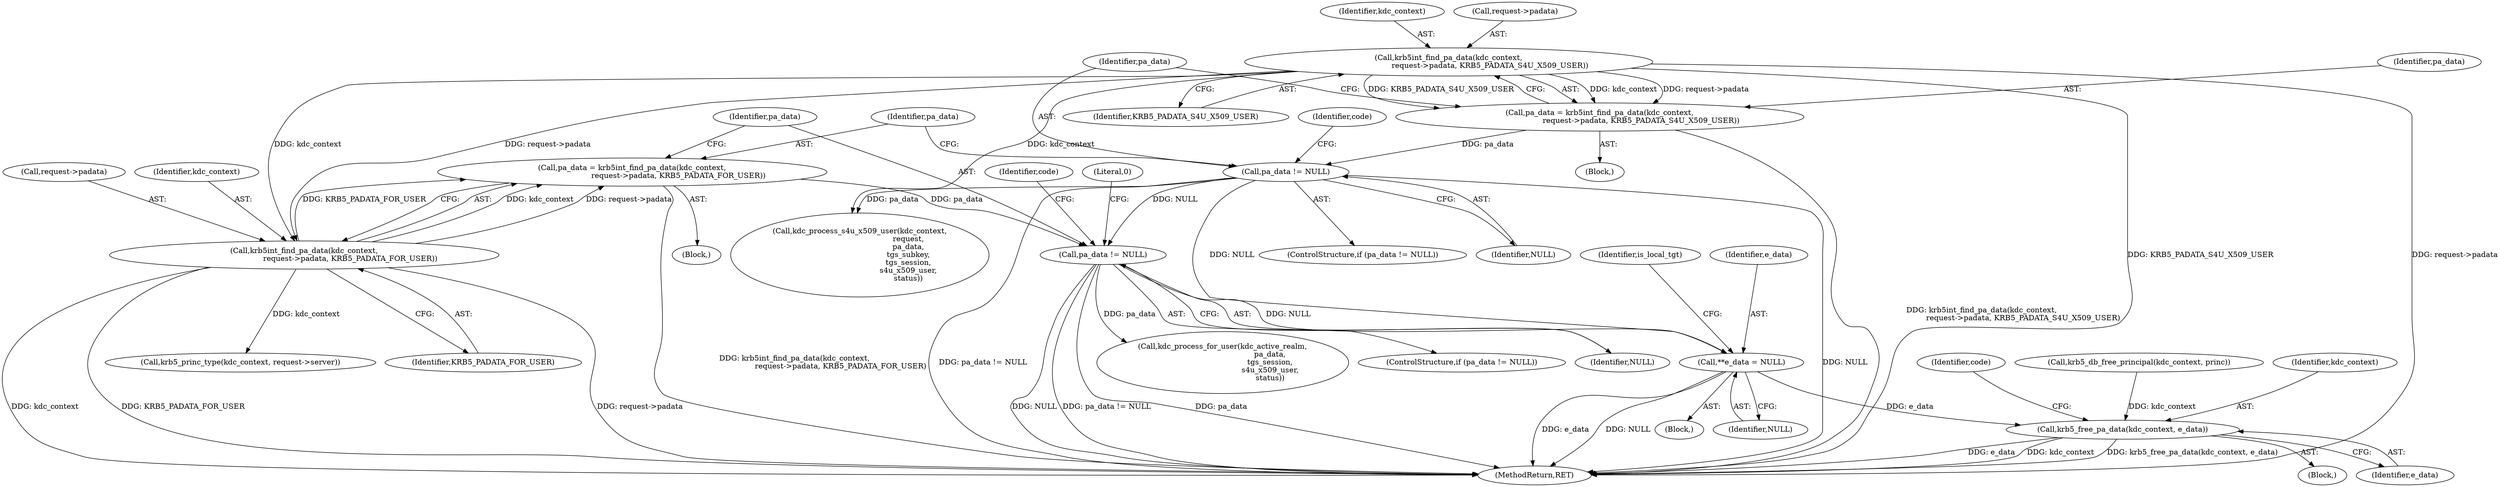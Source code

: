 digraph "0_krb5_5e6d1796106df8ba6bc1973ee0917c170d929086@pointer" {
"1000286" [label="(Call,**e_data = NULL)"];
"1000178" [label="(Call,pa_data != NULL)"];
"1000169" [label="(Call,pa_data = krb5int_find_pa_data(kdc_context,\n                                       request->padata, KRB5_PADATA_FOR_USER))"];
"1000171" [label="(Call,krb5int_find_pa_data(kdc_context,\n                                       request->padata, KRB5_PADATA_FOR_USER))"];
"1000140" [label="(Call,krb5int_find_pa_data(kdc_context,\n                                   request->padata, KRB5_PADATA_S4U_X509_USER))"];
"1000147" [label="(Call,pa_data != NULL)"];
"1000138" [label="(Call,pa_data = krb5int_find_pa_data(kdc_context,\n                                   request->padata, KRB5_PADATA_S4U_X509_USER))"];
"1000370" [label="(Call,krb5_free_pa_data(kdc_context, e_data))"];
"1000292" [label="(Identifier,is_local_tgt)"];
"1000139" [label="(Identifier,pa_data)"];
"1000370" [label="(Call,krb5_free_pa_data(kdc_context, e_data))"];
"1000198" [label="(Literal,0)"];
"1000287" [label="(Identifier,e_data)"];
"1000374" [label="(Identifier,code)"];
"1000128" [label="(Block,)"];
"1000177" [label="(ControlStructure,if (pa_data != NULL))"];
"1000367" [label="(Call,krb5_db_free_principal(kdc_context, princ))"];
"1000371" [label="(Identifier,kdc_context)"];
"1000372" [label="(Identifier,e_data)"];
"1000180" [label="(Identifier,NULL)"];
"1000141" [label="(Identifier,kdc_context)"];
"1000171" [label="(Call,krb5int_find_pa_data(kdc_context,\n                                       request->padata, KRB5_PADATA_FOR_USER))"];
"1000140" [label="(Call,krb5int_find_pa_data(kdc_context,\n                                   request->padata, KRB5_PADATA_S4U_X509_USER))"];
"1000286" [label="(Call,**e_data = NULL)"];
"1000184" [label="(Call,kdc_process_for_user(kdc_active_realm,\n                                        pa_data,\n                                        tgs_session,\n                                        s4u_x509_user,\n                                        status))"];
"1000142" [label="(Call,request->padata)"];
"1000138" [label="(Call,pa_data = krb5int_find_pa_data(kdc_context,\n                                   request->padata, KRB5_PADATA_S4U_X509_USER))"];
"1000147" [label="(Call,pa_data != NULL)"];
"1000169" [label="(Call,pa_data = krb5int_find_pa_data(kdc_context,\n                                       request->padata, KRB5_PADATA_FOR_USER))"];
"1000203" [label="(Call,krb5_princ_type(kdc_context, request->server))"];
"1000148" [label="(Identifier,pa_data)"];
"1000391" [label="(MethodReturn,RET)"];
"1000146" [label="(ControlStructure,if (pa_data != NULL))"];
"1000183" [label="(Identifier,code)"];
"1000178" [label="(Call,pa_data != NULL)"];
"1000153" [label="(Call,kdc_process_s4u_x509_user(kdc_context,\n                                         request,\n                                         pa_data,\n                                         tgs_subkey,\n                                         tgs_session,\n                                         s4u_x509_user,\n                                         status))"];
"1000168" [label="(Block,)"];
"1000149" [label="(Identifier,NULL)"];
"1000179" [label="(Identifier,pa_data)"];
"1000283" [label="(Block,)"];
"1000176" [label="(Identifier,KRB5_PADATA_FOR_USER)"];
"1000288" [label="(Identifier,NULL)"];
"1000170" [label="(Identifier,pa_data)"];
"1000152" [label="(Identifier,code)"];
"1000173" [label="(Call,request->padata)"];
"1000145" [label="(Identifier,KRB5_PADATA_S4U_X509_USER)"];
"1000172" [label="(Identifier,kdc_context)"];
"1000366" [label="(Block,)"];
"1000286" -> "1000283"  [label="AST: "];
"1000286" -> "1000288"  [label="CFG: "];
"1000287" -> "1000286"  [label="AST: "];
"1000288" -> "1000286"  [label="AST: "];
"1000292" -> "1000286"  [label="CFG: "];
"1000286" -> "1000391"  [label="DDG: e_data"];
"1000286" -> "1000391"  [label="DDG: NULL"];
"1000178" -> "1000286"  [label="DDG: NULL"];
"1000147" -> "1000286"  [label="DDG: NULL"];
"1000286" -> "1000370"  [label="DDG: e_data"];
"1000178" -> "1000177"  [label="AST: "];
"1000178" -> "1000180"  [label="CFG: "];
"1000179" -> "1000178"  [label="AST: "];
"1000180" -> "1000178"  [label="AST: "];
"1000183" -> "1000178"  [label="CFG: "];
"1000198" -> "1000178"  [label="CFG: "];
"1000178" -> "1000391"  [label="DDG: pa_data != NULL"];
"1000178" -> "1000391"  [label="DDG: pa_data"];
"1000178" -> "1000391"  [label="DDG: NULL"];
"1000169" -> "1000178"  [label="DDG: pa_data"];
"1000147" -> "1000178"  [label="DDG: NULL"];
"1000178" -> "1000184"  [label="DDG: pa_data"];
"1000169" -> "1000168"  [label="AST: "];
"1000169" -> "1000171"  [label="CFG: "];
"1000170" -> "1000169"  [label="AST: "];
"1000171" -> "1000169"  [label="AST: "];
"1000179" -> "1000169"  [label="CFG: "];
"1000169" -> "1000391"  [label="DDG: krb5int_find_pa_data(kdc_context,\n                                       request->padata, KRB5_PADATA_FOR_USER)"];
"1000171" -> "1000169"  [label="DDG: kdc_context"];
"1000171" -> "1000169"  [label="DDG: request->padata"];
"1000171" -> "1000169"  [label="DDG: KRB5_PADATA_FOR_USER"];
"1000171" -> "1000176"  [label="CFG: "];
"1000172" -> "1000171"  [label="AST: "];
"1000173" -> "1000171"  [label="AST: "];
"1000176" -> "1000171"  [label="AST: "];
"1000171" -> "1000391"  [label="DDG: kdc_context"];
"1000171" -> "1000391"  [label="DDG: KRB5_PADATA_FOR_USER"];
"1000171" -> "1000391"  [label="DDG: request->padata"];
"1000140" -> "1000171"  [label="DDG: kdc_context"];
"1000140" -> "1000171"  [label="DDG: request->padata"];
"1000171" -> "1000203"  [label="DDG: kdc_context"];
"1000140" -> "1000138"  [label="AST: "];
"1000140" -> "1000145"  [label="CFG: "];
"1000141" -> "1000140"  [label="AST: "];
"1000142" -> "1000140"  [label="AST: "];
"1000145" -> "1000140"  [label="AST: "];
"1000138" -> "1000140"  [label="CFG: "];
"1000140" -> "1000391"  [label="DDG: request->padata"];
"1000140" -> "1000391"  [label="DDG: KRB5_PADATA_S4U_X509_USER"];
"1000140" -> "1000138"  [label="DDG: kdc_context"];
"1000140" -> "1000138"  [label="DDG: request->padata"];
"1000140" -> "1000138"  [label="DDG: KRB5_PADATA_S4U_X509_USER"];
"1000140" -> "1000153"  [label="DDG: kdc_context"];
"1000147" -> "1000146"  [label="AST: "];
"1000147" -> "1000149"  [label="CFG: "];
"1000148" -> "1000147"  [label="AST: "];
"1000149" -> "1000147"  [label="AST: "];
"1000152" -> "1000147"  [label="CFG: "];
"1000170" -> "1000147"  [label="CFG: "];
"1000147" -> "1000391"  [label="DDG: NULL"];
"1000147" -> "1000391"  [label="DDG: pa_data != NULL"];
"1000138" -> "1000147"  [label="DDG: pa_data"];
"1000147" -> "1000153"  [label="DDG: pa_data"];
"1000138" -> "1000128"  [label="AST: "];
"1000139" -> "1000138"  [label="AST: "];
"1000148" -> "1000138"  [label="CFG: "];
"1000138" -> "1000391"  [label="DDG: krb5int_find_pa_data(kdc_context,\n                                   request->padata, KRB5_PADATA_S4U_X509_USER)"];
"1000370" -> "1000366"  [label="AST: "];
"1000370" -> "1000372"  [label="CFG: "];
"1000371" -> "1000370"  [label="AST: "];
"1000372" -> "1000370"  [label="AST: "];
"1000374" -> "1000370"  [label="CFG: "];
"1000370" -> "1000391"  [label="DDG: krb5_free_pa_data(kdc_context, e_data)"];
"1000370" -> "1000391"  [label="DDG: e_data"];
"1000370" -> "1000391"  [label="DDG: kdc_context"];
"1000367" -> "1000370"  [label="DDG: kdc_context"];
}
